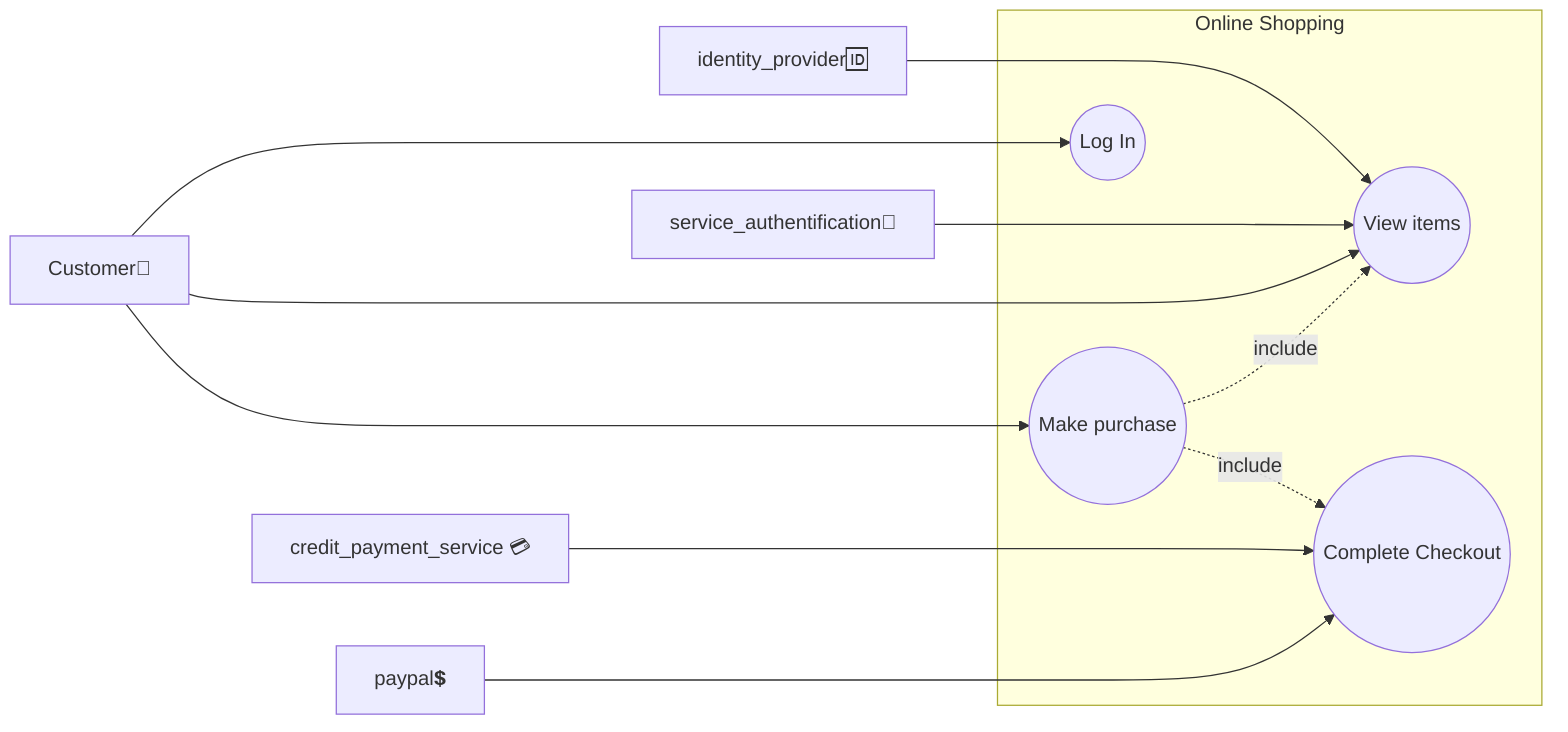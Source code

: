 flowchart LR
subgraph "Online Shopping"
uc1((View items))
uc2((Make purchase))
uc3((Complete Checkout))
uc4((Log In))
end
customer[Customer👤]
credit[credit_payment_service 💳]
id[identity_provider🆔]
sa[service_authentification🔑]
pa[paypal💲]
id--->uc1
sa--->uc1
customer----->uc1
customer-->uc2
uc2 -. include .-> uc1
uc2 -. include .-> uc3
credit---->uc3
pa---->uc3
customer--->uc4